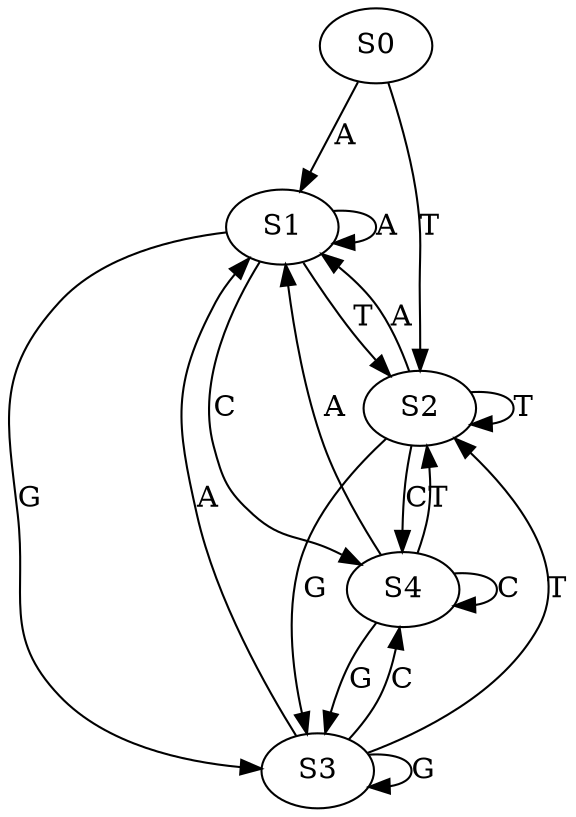 strict digraph  {
	S0 -> S1 [ label = A ];
	S0 -> S2 [ label = T ];
	S1 -> S3 [ label = G ];
	S1 -> S2 [ label = T ];
	S1 -> S1 [ label = A ];
	S1 -> S4 [ label = C ];
	S2 -> S3 [ label = G ];
	S2 -> S4 [ label = C ];
	S2 -> S1 [ label = A ];
	S2 -> S2 [ label = T ];
	S3 -> S4 [ label = C ];
	S3 -> S2 [ label = T ];
	S3 -> S1 [ label = A ];
	S3 -> S3 [ label = G ];
	S4 -> S1 [ label = A ];
	S4 -> S2 [ label = T ];
	S4 -> S4 [ label = C ];
	S4 -> S3 [ label = G ];
}
